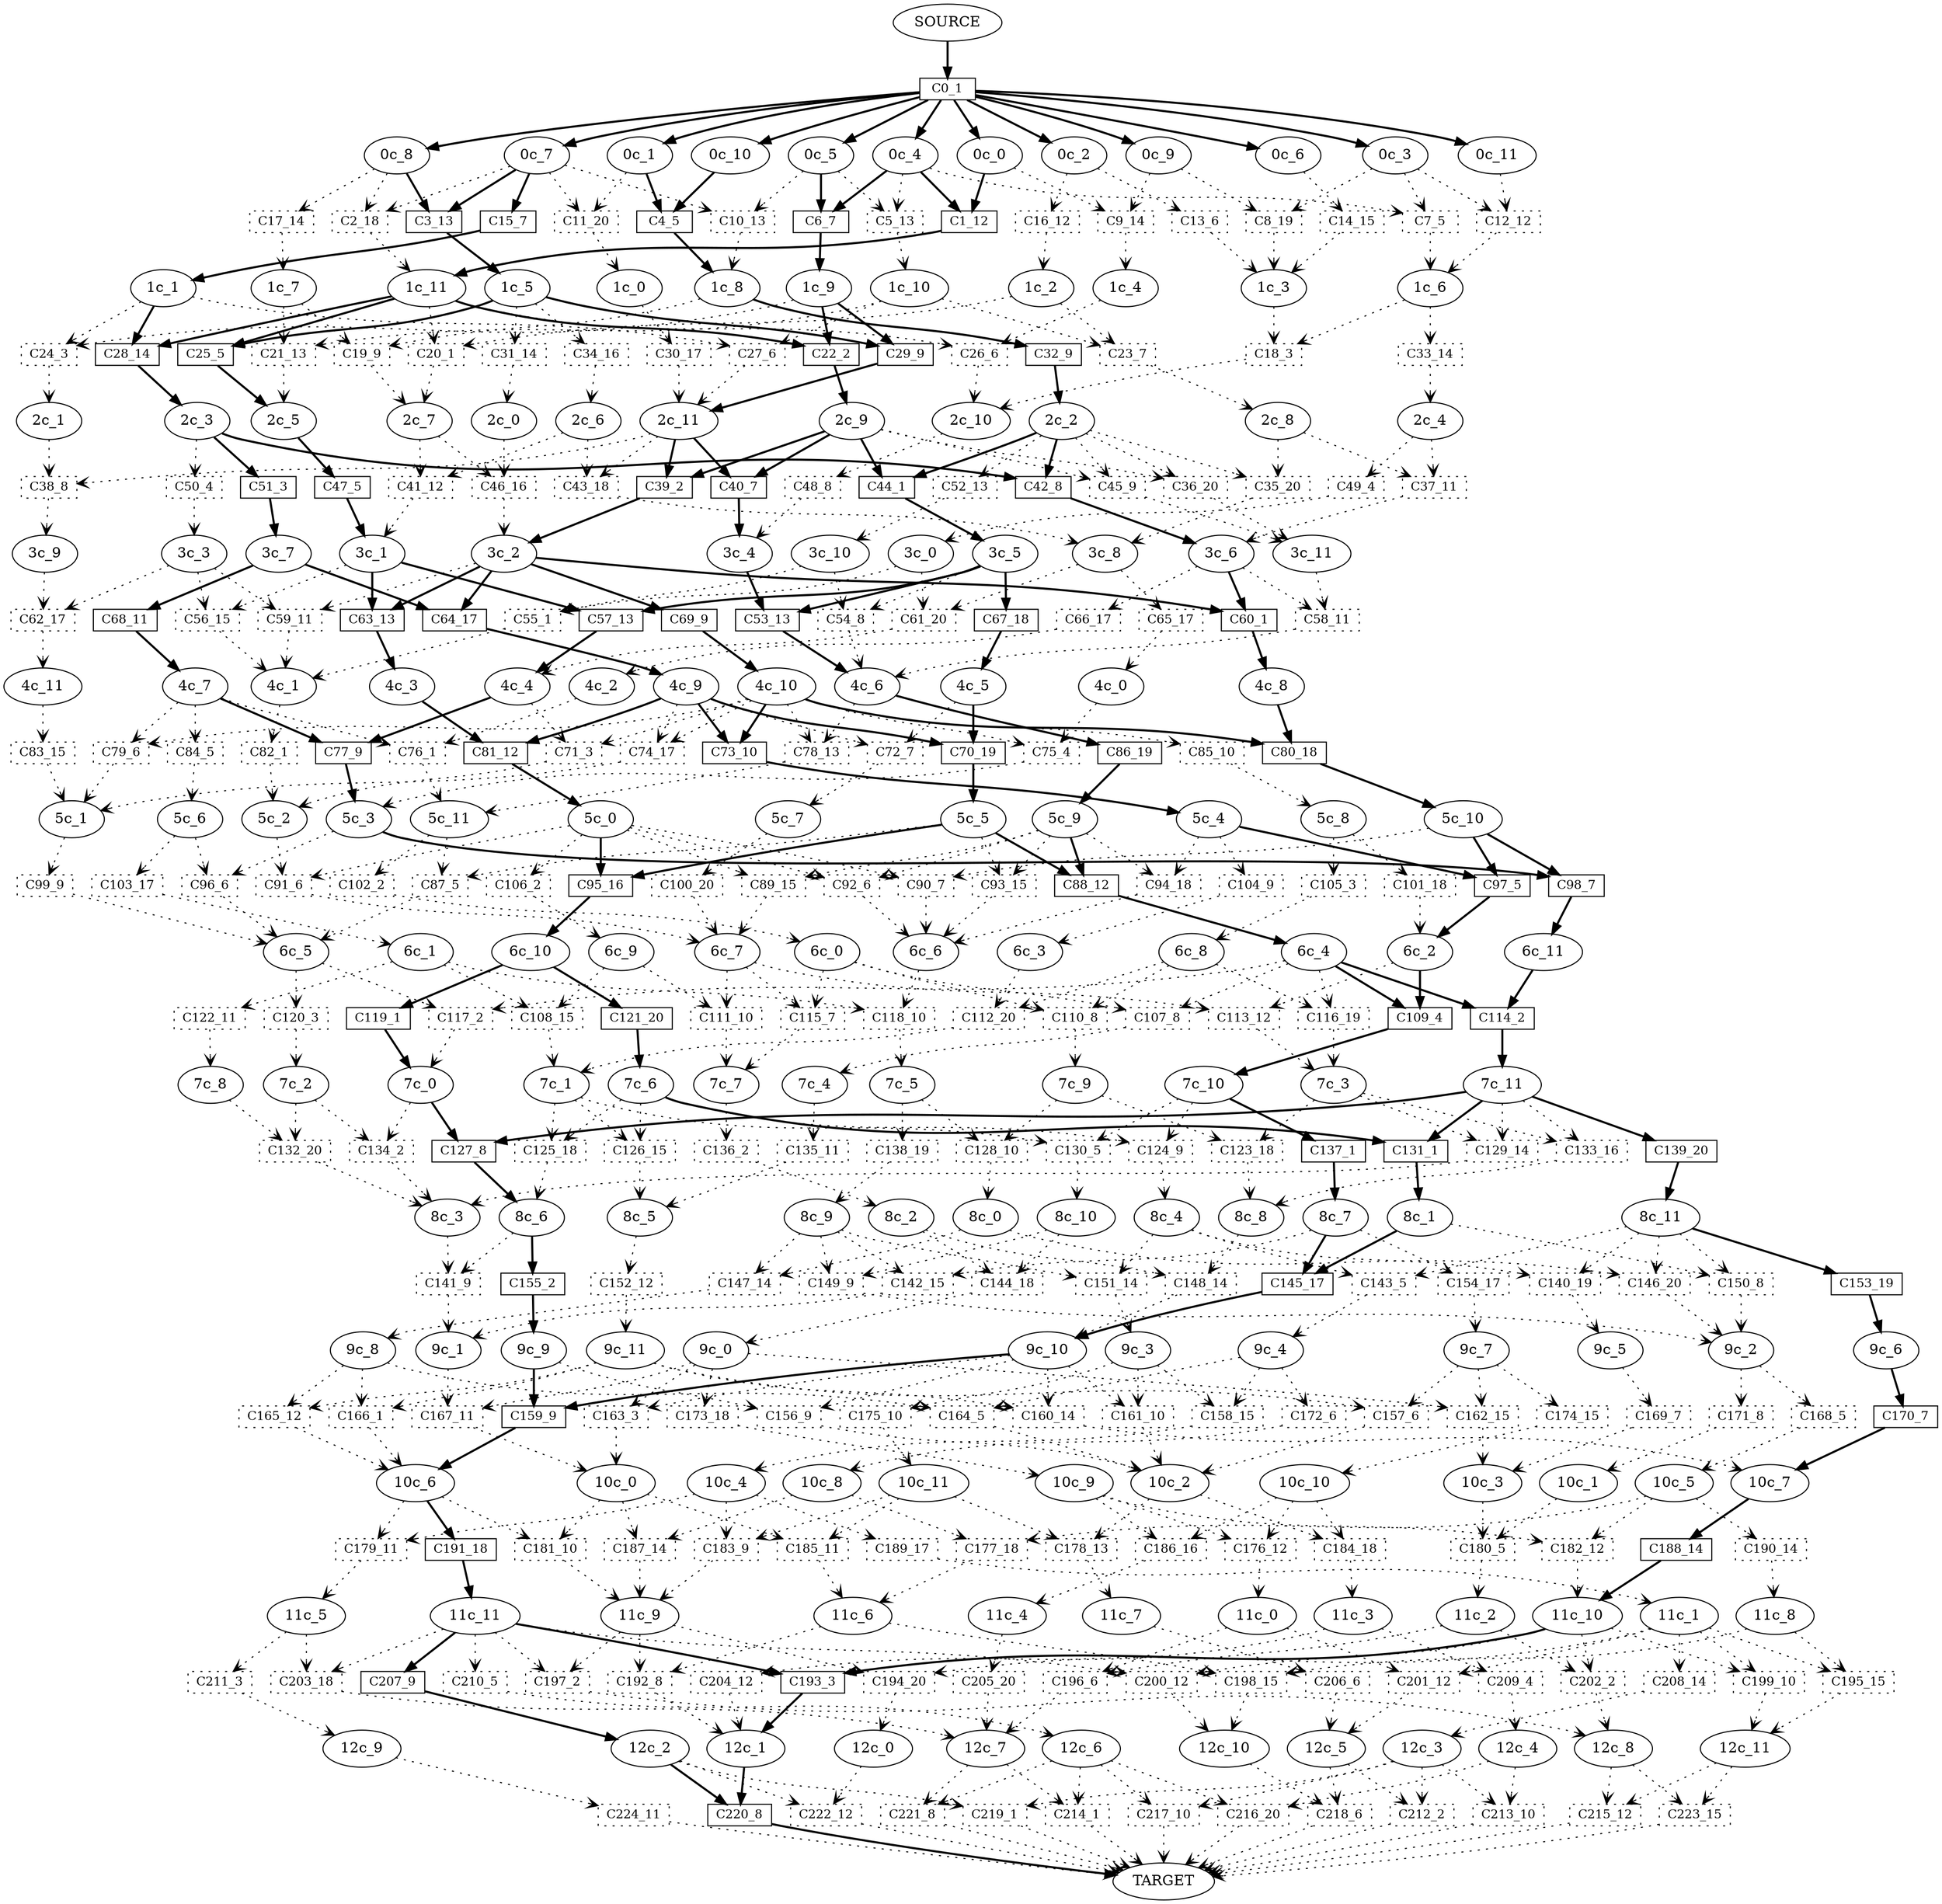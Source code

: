 digraph {
//// ************** HIPERGRAFO ****************
//// Nodos
Node0c_0 [label="0c_0"];
Node0c_1 [label="0c_1"];
Node0c_10 [label="0c_10"];
Node0c_11 [label="0c_11"];
Node0c_2 [label="0c_2"];
Node0c_3 [label="0c_3"];
Node0c_4 [label="0c_4"];
Node0c_5 [label="0c_5"];
Node0c_6 [label="0c_6"];
Node0c_7 [label="0c_7"];
Node0c_8 [label="0c_8"];
Node0c_9 [label="0c_9"];
Node10c_0 [label="10c_0"];
Node10c_1 [label="10c_1"];
Node10c_10 [label="10c_10"];
Node10c_11 [label="10c_11"];
Node10c_2 [label="10c_2"];
Node10c_3 [label="10c_3"];
Node10c_4 [label="10c_4"];
Node10c_5 [label="10c_5"];
Node10c_6 [label="10c_6"];
Node10c_7 [label="10c_7"];
Node10c_8 [label="10c_8"];
Node10c_9 [label="10c_9"];
Node11c_0 [label="11c_0"];
Node11c_1 [label="11c_1"];
Node11c_10 [label="11c_10"];
Node11c_11 [label="11c_11"];
Node11c_2 [label="11c_2"];
Node11c_3 [label="11c_3"];
Node11c_4 [label="11c_4"];
Node11c_5 [label="11c_5"];
Node11c_6 [label="11c_6"];
Node11c_7 [label="11c_7"];
Node11c_8 [label="11c_8"];
Node11c_9 [label="11c_9"];
Node12c_0 [label="12c_0"];
Node12c_1 [label="12c_1"];
Node12c_10 [label="12c_10"];
Node12c_11 [label="12c_11"];
Node12c_2 [label="12c_2"];
Node12c_3 [label="12c_3"];
Node12c_4 [label="12c_4"];
Node12c_5 [label="12c_5"];
Node12c_6 [label="12c_6"];
Node12c_7 [label="12c_7"];
Node12c_8 [label="12c_8"];
Node12c_9 [label="12c_9"];
Node1c_0 [label="1c_0"];
Node1c_1 [label="1c_1"];
Node1c_10 [label="1c_10"];
Node1c_11 [label="1c_11"];
Node1c_2 [label="1c_2"];
Node1c_3 [label="1c_3"];
Node1c_4 [label="1c_4"];
Node1c_5 [label="1c_5"];
Node1c_6 [label="1c_6"];
Node1c_7 [label="1c_7"];
Node1c_8 [label="1c_8"];
Node1c_9 [label="1c_9"];
Node2c_0 [label="2c_0"];
Node2c_1 [label="2c_1"];
Node2c_10 [label="2c_10"];
Node2c_11 [label="2c_11"];
Node2c_2 [label="2c_2"];
Node2c_3 [label="2c_3"];
Node2c_4 [label="2c_4"];
Node2c_5 [label="2c_5"];
Node2c_6 [label="2c_6"];
Node2c_7 [label="2c_7"];
Node2c_8 [label="2c_8"];
Node2c_9 [label="2c_9"];
Node3c_0 [label="3c_0"];
Node3c_1 [label="3c_1"];
Node3c_10 [label="3c_10"];
Node3c_11 [label="3c_11"];
Node3c_2 [label="3c_2"];
Node3c_3 [label="3c_3"];
Node3c_4 [label="3c_4"];
Node3c_5 [label="3c_5"];
Node3c_6 [label="3c_6"];
Node3c_7 [label="3c_7"];
Node3c_8 [label="3c_8"];
Node3c_9 [label="3c_9"];
Node4c_0 [label="4c_0"];
Node4c_1 [label="4c_1"];
Node4c_10 [label="4c_10"];
Node4c_11 [label="4c_11"];
Node4c_2 [label="4c_2"];
Node4c_3 [label="4c_3"];
Node4c_4 [label="4c_4"];
Node4c_5 [label="4c_5"];
Node4c_6 [label="4c_6"];
Node4c_7 [label="4c_7"];
Node4c_8 [label="4c_8"];
Node4c_9 [label="4c_9"];
Node5c_0 [label="5c_0"];
Node5c_1 [label="5c_1"];
Node5c_10 [label="5c_10"];
Node5c_11 [label="5c_11"];
Node5c_2 [label="5c_2"];
Node5c_3 [label="5c_3"];
Node5c_4 [label="5c_4"];
Node5c_5 [label="5c_5"];
Node5c_6 [label="5c_6"];
Node5c_7 [label="5c_7"];
Node5c_8 [label="5c_8"];
Node5c_9 [label="5c_9"];
Node6c_0 [label="6c_0"];
Node6c_1 [label="6c_1"];
Node6c_10 [label="6c_10"];
Node6c_11 [label="6c_11"];
Node6c_2 [label="6c_2"];
Node6c_3 [label="6c_3"];
Node6c_4 [label="6c_4"];
Node6c_5 [label="6c_5"];
Node6c_6 [label="6c_6"];
Node6c_7 [label="6c_7"];
Node6c_8 [label="6c_8"];
Node6c_9 [label="6c_9"];
Node7c_0 [label="7c_0"];
Node7c_1 [label="7c_1"];
Node7c_10 [label="7c_10"];
Node7c_11 [label="7c_11"];
Node7c_2 [label="7c_2"];
Node7c_3 [label="7c_3"];
Node7c_4 [label="7c_4"];
Node7c_5 [label="7c_5"];
Node7c_6 [label="7c_6"];
Node7c_7 [label="7c_7"];
Node7c_8 [label="7c_8"];
Node7c_9 [label="7c_9"];
Node8c_0 [label="8c_0"];
Node8c_1 [label="8c_1"];
Node8c_10 [label="8c_10"];
Node8c_11 [label="8c_11"];
Node8c_2 [label="8c_2"];
Node8c_3 [label="8c_3"];
Node8c_4 [label="8c_4"];
Node8c_5 [label="8c_5"];
Node8c_6 [label="8c_6"];
Node8c_7 [label="8c_7"];
Node8c_8 [label="8c_8"];
Node8c_9 [label="8c_9"];
Node9c_0 [label="9c_0"];
Node9c_1 [label="9c_1"];
Node9c_10 [label="9c_10"];
Node9c_11 [label="9c_11"];
Node9c_2 [label="9c_2"];
Node9c_3 [label="9c_3"];
Node9c_4 [label="9c_4"];
Node9c_5 [label="9c_5"];
Node9c_6 [label="9c_6"];
Node9c_7 [label="9c_7"];
Node9c_8 [label="9c_8"];
Node9c_9 [label="9c_9"];
NodeSOURCE [label="SOURCE"];
NodeTARGET [label="TARGET"];
//// Ejes
C0 [shape=box, height=0.18, fontsize=12, label="C0_1"];
C1 [shape=box, height=0.18, fontsize=12, label="C1_12"];
C2 [shape=box, height=0.18, fontsize=12, label="C2_18", style=dotted];
C3 [shape=box, height=0.18, fontsize=12, label="C3_13"];
C4 [shape=box, height=0.18, fontsize=12, label="C4_5"];
C5 [shape=box, height=0.18, fontsize=12, label="C5_13", style=dotted];
C6 [shape=box, height=0.18, fontsize=12, label="C6_7"];
C7 [shape=box, height=0.18, fontsize=12, label="C7_5", style=dotted];
C8 [shape=box, height=0.18, fontsize=12, label="C8_19", style=dotted];
C9 [shape=box, height=0.18, fontsize=12, label="C9_14", style=dotted];
C10 [shape=box, height=0.18, fontsize=12, label="C10_13", style=dotted];
C11 [shape=box, height=0.18, fontsize=12, label="C11_20", style=dotted];
C12 [shape=box, height=0.18, fontsize=12, label="C12_12", style=dotted];
C13 [shape=box, height=0.18, fontsize=12, label="C13_6", style=dotted];
C14 [shape=box, height=0.18, fontsize=12, label="C14_15", style=dotted];
C15 [shape=box, height=0.18, fontsize=12, label="C15_7"];
C16 [shape=box, height=0.18, fontsize=12, label="C16_12", style=dotted];
C17 [shape=box, height=0.18, fontsize=12, label="C17_14", style=dotted];
C18 [shape=box, height=0.18, fontsize=12, label="C18_3", style=dotted];
C19 [shape=box, height=0.18, fontsize=12, label="C19_9", style=dotted];
C20 [shape=box, height=0.18, fontsize=12, label="C20_1", style=dotted];
C21 [shape=box, height=0.18, fontsize=12, label="C21_13", style=dotted];
C22 [shape=box, height=0.18, fontsize=12, label="C22_2"];
C23 [shape=box, height=0.18, fontsize=12, label="C23_7", style=dotted];
C24 [shape=box, height=0.18, fontsize=12, label="C24_3", style=dotted];
C25 [shape=box, height=0.18, fontsize=12, label="C25_5"];
C26 [shape=box, height=0.18, fontsize=12, label="C26_6", style=dotted];
C27 [shape=box, height=0.18, fontsize=12, label="C27_6", style=dotted];
C28 [shape=box, height=0.18, fontsize=12, label="C28_14"];
C29 [shape=box, height=0.18, fontsize=12, label="C29_9"];
C30 [shape=box, height=0.18, fontsize=12, label="C30_17", style=dotted];
C31 [shape=box, height=0.18, fontsize=12, label="C31_14", style=dotted];
C32 [shape=box, height=0.18, fontsize=12, label="C32_9"];
C33 [shape=box, height=0.18, fontsize=12, label="C33_14", style=dotted];
C34 [shape=box, height=0.18, fontsize=12, label="C34_16", style=dotted];
C35 [shape=box, height=0.18, fontsize=12, label="C35_20", style=dotted];
C36 [shape=box, height=0.18, fontsize=12, label="C36_20", style=dotted];
C37 [shape=box, height=0.18, fontsize=12, label="C37_11", style=dotted];
C38 [shape=box, height=0.18, fontsize=12, label="C38_8", style=dotted];
C39 [shape=box, height=0.18, fontsize=12, label="C39_2"];
C40 [shape=box, height=0.18, fontsize=12, label="C40_7"];
C41 [shape=box, height=0.18, fontsize=12, label="C41_12", style=dotted];
C42 [shape=box, height=0.18, fontsize=12, label="C42_8"];
C43 [shape=box, height=0.18, fontsize=12, label="C43_18", style=dotted];
C44 [shape=box, height=0.18, fontsize=12, label="C44_1"];
C45 [shape=box, height=0.18, fontsize=12, label="C45_9", style=dotted];
C46 [shape=box, height=0.18, fontsize=12, label="C46_16", style=dotted];
C47 [shape=box, height=0.18, fontsize=12, label="C47_5"];
C48 [shape=box, height=0.18, fontsize=12, label="C48_8", style=dotted];
C49 [shape=box, height=0.18, fontsize=12, label="C49_4", style=dotted];
C50 [shape=box, height=0.18, fontsize=12, label="C50_4", style=dotted];
C51 [shape=box, height=0.18, fontsize=12, label="C51_3"];
C52 [shape=box, height=0.18, fontsize=12, label="C52_13", style=dotted];
C53 [shape=box, height=0.18, fontsize=12, label="C53_13"];
C54 [shape=box, height=0.18, fontsize=12, label="C54_8", style=dotted];
C55 [shape=box, height=0.18, fontsize=12, label="C55_1", style=dotted];
C56 [shape=box, height=0.18, fontsize=12, label="C56_15", style=dotted];
C57 [shape=box, height=0.18, fontsize=12, label="C57_13"];
C58 [shape=box, height=0.18, fontsize=12, label="C58_11", style=dotted];
C59 [shape=box, height=0.18, fontsize=12, label="C59_11", style=dotted];
C60 [shape=box, height=0.18, fontsize=12, label="C60_1"];
C61 [shape=box, height=0.18, fontsize=12, label="C61_20", style=dotted];
C62 [shape=box, height=0.18, fontsize=12, label="C62_17", style=dotted];
C63 [shape=box, height=0.18, fontsize=12, label="C63_13"];
C64 [shape=box, height=0.18, fontsize=12, label="C64_17"];
C65 [shape=box, height=0.18, fontsize=12, label="C65_17", style=dotted];
C66 [shape=box, height=0.18, fontsize=12, label="C66_17", style=dotted];
C67 [shape=box, height=0.18, fontsize=12, label="C67_18"];
C68 [shape=box, height=0.18, fontsize=12, label="C68_11"];
C69 [shape=box, height=0.18, fontsize=12, label="C69_9"];
C70 [shape=box, height=0.18, fontsize=12, label="C70_19"];
C71 [shape=box, height=0.18, fontsize=12, label="C71_3", style=dotted];
C72 [shape=box, height=0.18, fontsize=12, label="C72_7", style=dotted];
C73 [shape=box, height=0.18, fontsize=12, label="C73_10"];
C74 [shape=box, height=0.18, fontsize=12, label="C74_17", style=dotted];
C75 [shape=box, height=0.18, fontsize=12, label="C75_4", style=dotted];
C76 [shape=box, height=0.18, fontsize=12, label="C76_1", style=dotted];
C77 [shape=box, height=0.18, fontsize=12, label="C77_9"];
C78 [shape=box, height=0.18, fontsize=12, label="C78_13", style=dotted];
C79 [shape=box, height=0.18, fontsize=12, label="C79_6", style=dotted];
C80 [shape=box, height=0.18, fontsize=12, label="C80_18"];
C81 [shape=box, height=0.18, fontsize=12, label="C81_12"];
C82 [shape=box, height=0.18, fontsize=12, label="C82_1", style=dotted];
C83 [shape=box, height=0.18, fontsize=12, label="C83_15", style=dotted];
C84 [shape=box, height=0.18, fontsize=12, label="C84_5", style=dotted];
C85 [shape=box, height=0.18, fontsize=12, label="C85_10", style=dotted];
C86 [shape=box, height=0.18, fontsize=12, label="C86_19"];
C87 [shape=box, height=0.18, fontsize=12, label="C87_5", style=dotted];
C88 [shape=box, height=0.18, fontsize=12, label="C88_12"];
C89 [shape=box, height=0.18, fontsize=12, label="C89_15", style=dotted];
C90 [shape=box, height=0.18, fontsize=12, label="C90_7", style=dotted];
C91 [shape=box, height=0.18, fontsize=12, label="C91_6", style=dotted];
C92 [shape=box, height=0.18, fontsize=12, label="C92_6", style=dotted];
C93 [shape=box, height=0.18, fontsize=12, label="C93_15", style=dotted];
C94 [shape=box, height=0.18, fontsize=12, label="C94_18", style=dotted];
C95 [shape=box, height=0.18, fontsize=12, label="C95_16"];
C96 [shape=box, height=0.18, fontsize=12, label="C96_6", style=dotted];
C97 [shape=box, height=0.18, fontsize=12, label="C97_5"];
C98 [shape=box, height=0.18, fontsize=12, label="C98_7"];
C99 [shape=box, height=0.18, fontsize=12, label="C99_9", style=dotted];
C100 [shape=box, height=0.18, fontsize=12, label="C100_20", style=dotted];
C101 [shape=box, height=0.18, fontsize=12, label="C101_18", style=dotted];
C102 [shape=box, height=0.18, fontsize=12, label="C102_2", style=dotted];
C103 [shape=box, height=0.18, fontsize=12, label="C103_17", style=dotted];
C104 [shape=box, height=0.18, fontsize=12, label="C104_9", style=dotted];
C105 [shape=box, height=0.18, fontsize=12, label="C105_3", style=dotted];
C106 [shape=box, height=0.18, fontsize=12, label="C106_2", style=dotted];
C107 [shape=box, height=0.18, fontsize=12, label="C107_8", style=dotted];
C108 [shape=box, height=0.18, fontsize=12, label="C108_15", style=dotted];
C109 [shape=box, height=0.18, fontsize=12, label="C109_4"];
C110 [shape=box, height=0.18, fontsize=12, label="C110_8", style=dotted];
C111 [shape=box, height=0.18, fontsize=12, label="C111_10", style=dotted];
C112 [shape=box, height=0.18, fontsize=12, label="C112_20", style=dotted];
C113 [shape=box, height=0.18, fontsize=12, label="C113_12", style=dotted];
C114 [shape=box, height=0.18, fontsize=12, label="C114_2"];
C115 [shape=box, height=0.18, fontsize=12, label="C115_7", style=dotted];
C116 [shape=box, height=0.18, fontsize=12, label="C116_19", style=dotted];
C117 [shape=box, height=0.18, fontsize=12, label="C117_2", style=dotted];
C118 [shape=box, height=0.18, fontsize=12, label="C118_10", style=dotted];
C119 [shape=box, height=0.18, fontsize=12, label="C119_1"];
C120 [shape=box, height=0.18, fontsize=12, label="C120_3", style=dotted];
C121 [shape=box, height=0.18, fontsize=12, label="C121_20"];
C122 [shape=box, height=0.18, fontsize=12, label="C122_11", style=dotted];
C123 [shape=box, height=0.18, fontsize=12, label="C123_18", style=dotted];
C124 [shape=box, height=0.18, fontsize=12, label="C124_9", style=dotted];
C125 [shape=box, height=0.18, fontsize=12, label="C125_18", style=dotted];
C126 [shape=box, height=0.18, fontsize=12, label="C126_15", style=dotted];
C127 [shape=box, height=0.18, fontsize=12, label="C127_8"];
C128 [shape=box, height=0.18, fontsize=12, label="C128_10", style=dotted];
C129 [shape=box, height=0.18, fontsize=12, label="C129_14", style=dotted];
C130 [shape=box, height=0.18, fontsize=12, label="C130_5", style=dotted];
C131 [shape=box, height=0.18, fontsize=12, label="C131_1"];
C132 [shape=box, height=0.18, fontsize=12, label="C132_20", style=dotted];
C133 [shape=box, height=0.18, fontsize=12, label="C133_16", style=dotted];
C134 [shape=box, height=0.18, fontsize=12, label="C134_2", style=dotted];
C135 [shape=box, height=0.18, fontsize=12, label="C135_11", style=dotted];
C136 [shape=box, height=0.18, fontsize=12, label="C136_2", style=dotted];
C137 [shape=box, height=0.18, fontsize=12, label="C137_1"];
C138 [shape=box, height=0.18, fontsize=12, label="C138_19", style=dotted];
C139 [shape=box, height=0.18, fontsize=12, label="C139_20"];
C140 [shape=box, height=0.18, fontsize=12, label="C140_19", style=dotted];
C141 [shape=box, height=0.18, fontsize=12, label="C141_9", style=dotted];
C142 [shape=box, height=0.18, fontsize=12, label="C142_15", style=dotted];
C143 [shape=box, height=0.18, fontsize=12, label="C143_5", style=dotted];
C144 [shape=box, height=0.18, fontsize=12, label="C144_18", style=dotted];
C145 [shape=box, height=0.18, fontsize=12, label="C145_17"];
C146 [shape=box, height=0.18, fontsize=12, label="C146_20", style=dotted];
C147 [shape=box, height=0.18, fontsize=12, label="C147_14", style=dotted];
C148 [shape=box, height=0.18, fontsize=12, label="C148_14", style=dotted];
C149 [shape=box, height=0.18, fontsize=12, label="C149_9", style=dotted];
C150 [shape=box, height=0.18, fontsize=12, label="C150_8", style=dotted];
C151 [shape=box, height=0.18, fontsize=12, label="C151_14", style=dotted];
C152 [shape=box, height=0.18, fontsize=12, label="C152_12", style=dotted];
C153 [shape=box, height=0.18, fontsize=12, label="C153_19"];
C154 [shape=box, height=0.18, fontsize=12, label="C154_17", style=dotted];
C155 [shape=box, height=0.18, fontsize=12, label="C155_2"];
C156 [shape=box, height=0.18, fontsize=12, label="C156_9", style=dotted];
C157 [shape=box, height=0.18, fontsize=12, label="C157_6", style=dotted];
C158 [shape=box, height=0.18, fontsize=12, label="C158_15", style=dotted];
C159 [shape=box, height=0.18, fontsize=12, label="C159_9"];
C160 [shape=box, height=0.18, fontsize=12, label="C160_14", style=dotted];
C161 [shape=box, height=0.18, fontsize=12, label="C161_10", style=dotted];
C162 [shape=box, height=0.18, fontsize=12, label="C162_15", style=dotted];
C163 [shape=box, height=0.18, fontsize=12, label="C163_3", style=dotted];
C164 [shape=box, height=0.18, fontsize=12, label="C164_5", style=dotted];
C165 [shape=box, height=0.18, fontsize=12, label="C165_12", style=dotted];
C166 [shape=box, height=0.18, fontsize=12, label="C166_1", style=dotted];
C167 [shape=box, height=0.18, fontsize=12, label="C167_11", style=dotted];
C168 [shape=box, height=0.18, fontsize=12, label="C168_5", style=dotted];
C169 [shape=box, height=0.18, fontsize=12, label="C169_7", style=dotted];
C170 [shape=box, height=0.18, fontsize=12, label="C170_7"];
C171 [shape=box, height=0.18, fontsize=12, label="C171_8", style=dotted];
C172 [shape=box, height=0.18, fontsize=12, label="C172_6", style=dotted];
C173 [shape=box, height=0.18, fontsize=12, label="C173_18", style=dotted];
C174 [shape=box, height=0.18, fontsize=12, label="C174_15", style=dotted];
C175 [shape=box, height=0.18, fontsize=12, label="C175_10", style=dotted];
C176 [shape=box, height=0.18, fontsize=12, label="C176_12", style=dotted];
C177 [shape=box, height=0.18, fontsize=12, label="C177_18", style=dotted];
C178 [shape=box, height=0.18, fontsize=12, label="C178_13", style=dotted];
C179 [shape=box, height=0.18, fontsize=12, label="C179_11", style=dotted];
C180 [shape=box, height=0.18, fontsize=12, label="C180_5", style=dotted];
C181 [shape=box, height=0.18, fontsize=12, label="C181_10", style=dotted];
C182 [shape=box, height=0.18, fontsize=12, label="C182_12", style=dotted];
C183 [shape=box, height=0.18, fontsize=12, label="C183_9", style=dotted];
C184 [shape=box, height=0.18, fontsize=12, label="C184_18", style=dotted];
C185 [shape=box, height=0.18, fontsize=12, label="C185_11", style=dotted];
C186 [shape=box, height=0.18, fontsize=12, label="C186_16", style=dotted];
C187 [shape=box, height=0.18, fontsize=12, label="C187_14", style=dotted];
C188 [shape=box, height=0.18, fontsize=12, label="C188_14"];
C189 [shape=box, height=0.18, fontsize=12, label="C189_17", style=dotted];
C190 [shape=box, height=0.18, fontsize=12, label="C190_14", style=dotted];
C191 [shape=box, height=0.18, fontsize=12, label="C191_18"];
C192 [shape=box, height=0.18, fontsize=12, label="C192_8", style=dotted];
C193 [shape=box, height=0.18, fontsize=12, label="C193_3"];
C194 [shape=box, height=0.18, fontsize=12, label="C194_20", style=dotted];
C195 [shape=box, height=0.18, fontsize=12, label="C195_15", style=dotted];
C196 [shape=box, height=0.18, fontsize=12, label="C196_6", style=dotted];
C197 [shape=box, height=0.18, fontsize=12, label="C197_2", style=dotted];
C198 [shape=box, height=0.18, fontsize=12, label="C198_15", style=dotted];
C199 [shape=box, height=0.18, fontsize=12, label="C199_10", style=dotted];
C200 [shape=box, height=0.18, fontsize=12, label="C200_12", style=dotted];
C201 [shape=box, height=0.18, fontsize=12, label="C201_12", style=dotted];
C202 [shape=box, height=0.18, fontsize=12, label="C202_2", style=dotted];
C203 [shape=box, height=0.18, fontsize=12, label="C203_18", style=dotted];
C204 [shape=box, height=0.18, fontsize=12, label="C204_12", style=dotted];
C205 [shape=box, height=0.18, fontsize=12, label="C205_20", style=dotted];
C206 [shape=box, height=0.18, fontsize=12, label="C206_6", style=dotted];
C207 [shape=box, height=0.18, fontsize=12, label="C207_9"];
C208 [shape=box, height=0.18, fontsize=12, label="C208_14", style=dotted];
C209 [shape=box, height=0.18, fontsize=12, label="C209_4", style=dotted];
C210 [shape=box, height=0.18, fontsize=12, label="C210_5", style=dotted];
C211 [shape=box, height=0.18, fontsize=12, label="C211_3", style=dotted];
C212 [shape=box, height=0.18, fontsize=12, label="C212_2", style=dotted];
C213 [shape=box, height=0.18, fontsize=12, label="C213_10", style=dotted];
C214 [shape=box, height=0.18, fontsize=12, label="C214_1", style=dotted];
C215 [shape=box, height=0.18, fontsize=12, label="C215_12", style=dotted];
C216 [shape=box, height=0.18, fontsize=12, label="C216_20", style=dotted];
C217 [shape=box, height=0.18, fontsize=12, label="C217_10", style=dotted];
C218 [shape=box, height=0.18, fontsize=12, label="C218_6", style=dotted];
C219 [shape=box, height=0.18, fontsize=12, label="C219_1", style=dotted];
C220 [shape=box, height=0.18, fontsize=12, label="C220_8"];
C221 [shape=box, height=0.18, fontsize=12, label="C221_8", style=dotted];
C222 [shape=box, height=0.18, fontsize=12, label="C222_12", style=dotted];
C223 [shape=box, height=0.18, fontsize=12, label="C223_15", style=dotted];
C224 [shape=box, height=0.18, fontsize=12, label="C224_11", style=dotted];
NodeSOURCE -> C0 [style=bold, color=black]
C0 -> Node0c_0 [style=bold, color=black]
C0 -> Node0c_1 [style=bold, color=black]
C0 -> Node0c_2 [style=bold, color=black]
C0 -> Node0c_3 [style=bold, color=black]
C0 -> Node0c_4 [style=bold, color=black]
C0 -> Node0c_5 [style=bold, color=black]
C0 -> Node0c_6 [style=bold, color=black]
C0 -> Node0c_7 [style=bold, color=black]
C0 -> Node0c_8 [style=bold, color=black]
C0 -> Node0c_9 [style=bold, color=black]
C0 -> Node0c_10 [style=bold, color=black]
C0 -> Node0c_11 [style=bold, color=black]
Node0c_4 -> C1 [style=bold, color=black]
Node0c_0 -> C1 [style=bold, color=black]
C1 -> Node1c_11 [style=bold, color=black]
Node0c_8 -> C2 [color="#000000", style=dotted, arrowhead=vee]
Node0c_7 -> C2 [color="#000000", style=dotted, arrowhead=vee]
C2 -> Node1c_11 [color="#000000", style=dotted, arrowhead=vee]
Node0c_7 -> C3 [style=bold, color=black]
Node0c_8 -> C3 [style=bold, color=black]
C3 -> Node1c_5 [style=bold, color=black]
Node0c_10 -> C4 [style=bold, color=black]
Node0c_1 -> C4 [style=bold, color=black]
C4 -> Node1c_8 [style=bold, color=black]
Node0c_4 -> C5 [color="#000000", style=dotted, arrowhead=vee]
Node0c_5 -> C5 [color="#000000", style=dotted, arrowhead=vee]
C5 -> Node1c_10 [color="#000000", style=dotted, arrowhead=vee]
Node0c_5 -> C6 [style=bold, color=black]
Node0c_4 -> C6 [style=bold, color=black]
C6 -> Node1c_9 [style=bold, color=black]
Node0c_4 -> C7 [color="#000000", style=dotted, arrowhead=vee]
Node0c_3 -> C7 [color="#000000", style=dotted, arrowhead=vee]
C7 -> Node1c_6 [color="#000000", style=dotted, arrowhead=vee]
Node0c_3 -> C8 [color="#000000", style=dotted, arrowhead=vee]
Node0c_9 -> C8 [color="#000000", style=dotted, arrowhead=vee]
C8 -> Node1c_3 [color="#000000", style=dotted, arrowhead=vee]
Node0c_0 -> C9 [color="#000000", style=dotted, arrowhead=vee]
Node0c_9 -> C9 [color="#000000", style=dotted, arrowhead=vee]
C9 -> Node1c_4 [color="#000000", style=dotted, arrowhead=vee]
Node0c_5 -> C10 [color="#000000", style=dotted, arrowhead=vee]
Node0c_7 -> C10 [color="#000000", style=dotted, arrowhead=vee]
C10 -> Node1c_8 [color="#000000", style=dotted, arrowhead=vee]
Node0c_7 -> C11 [color="#000000", style=dotted, arrowhead=vee]
Node0c_1 -> C11 [color="#000000", style=dotted, arrowhead=vee]
C11 -> Node1c_0 [color="#000000", style=dotted, arrowhead=vee]
Node0c_11 -> C12 [color="#000000", style=dotted, arrowhead=vee]
Node0c_3 -> C12 [color="#000000", style=dotted, arrowhead=vee]
C12 -> Node1c_6 [color="#000000", style=dotted, arrowhead=vee]
Node0c_2 -> C13 [color="#000000", style=dotted, arrowhead=vee]
C13 -> Node1c_3 [color="#000000", style=dotted, arrowhead=vee]
Node0c_6 -> C14 [color="#000000", style=dotted, arrowhead=vee]
C14 -> Node1c_3 [color="#000000", style=dotted, arrowhead=vee]
Node0c_7 -> C15 [style=bold, color=black]
C15 -> Node1c_1 [style=bold, color=black]
Node0c_2 -> C16 [color="#000000", style=dotted, arrowhead=vee]
C16 -> Node1c_2 [color="#000000", style=dotted, arrowhead=vee]
Node0c_8 -> C17 [color="#000000", style=dotted, arrowhead=vee]
C17 -> Node1c_7 [color="#000000", style=dotted, arrowhead=vee]
Node1c_3 -> C18 [color="#000000", style=dotted, arrowhead=vee]
Node1c_6 -> C18 [color="#000000", style=dotted, arrowhead=vee]
C18 -> Node2c_10 [color="#000000", style=dotted, arrowhead=vee]
Node1c_7 -> C19 [color="#000000", style=dotted, arrowhead=vee]
Node1c_8 -> C19 [color="#000000", style=dotted, arrowhead=vee]
C19 -> Node2c_7 [color="#000000", style=dotted, arrowhead=vee]
Node1c_11 -> C20 [color="#000000", style=dotted, arrowhead=vee]
Node1c_2 -> C20 [color="#000000", style=dotted, arrowhead=vee]
C20 -> Node2c_7 [color="#000000", style=dotted, arrowhead=vee]
Node1c_7 -> C21 [color="#000000", style=dotted, arrowhead=vee]
Node1c_10 -> C21 [color="#000000", style=dotted, arrowhead=vee]
C21 -> Node2c_5 [color="#000000", style=dotted, arrowhead=vee]
Node1c_9 -> C22 [style=bold, color=black]
Node1c_11 -> C22 [style=bold, color=black]
C22 -> Node2c_9 [style=bold, color=black]
Node1c_2 -> C23 [color="#000000", style=dotted, arrowhead=vee]
Node1c_10 -> C23 [color="#000000", style=dotted, arrowhead=vee]
C23 -> Node2c_8 [color="#000000", style=dotted, arrowhead=vee]
Node1c_1 -> C24 [color="#000000", style=dotted, arrowhead=vee]
Node1c_9 -> C24 [color="#000000", style=dotted, arrowhead=vee]
C24 -> Node2c_1 [color="#000000", style=dotted, arrowhead=vee]
Node1c_5 -> C25 [style=bold, color=black]
Node1c_11 -> C25 [style=bold, color=black]
C25 -> Node2c_5 [style=bold, color=black]
Node1c_4 -> C26 [color="#000000", style=dotted, arrowhead=vee]
Node1c_11 -> C26 [color="#000000", style=dotted, arrowhead=vee]
C26 -> Node2c_10 [color="#000000", style=dotted, arrowhead=vee]
Node1c_1 -> C27 [color="#000000", style=dotted, arrowhead=vee]
Node1c_10 -> C27 [color="#000000", style=dotted, arrowhead=vee]
C27 -> Node2c_11 [color="#000000", style=dotted, arrowhead=vee]
Node1c_1 -> C28 [style=bold, color=black]
Node1c_11 -> C28 [style=bold, color=black]
C28 -> Node2c_3 [style=bold, color=black]
Node1c_9 -> C29 [style=bold, color=black]
Node1c_5 -> C29 [style=bold, color=black]
C29 -> Node2c_11 [style=bold, color=black]
Node1c_0 -> C30 [color="#000000", style=dotted, arrowhead=vee]
C30 -> Node2c_11 [color="#000000", style=dotted, arrowhead=vee]
Node1c_5 -> C31 [color="#000000", style=dotted, arrowhead=vee]
C31 -> Node2c_0 [color="#000000", style=dotted, arrowhead=vee]
Node1c_8 -> C32 [style=bold, color=black]
C32 -> Node2c_2 [style=bold, color=black]
Node1c_6 -> C33 [color="#000000", style=dotted, arrowhead=vee]
C33 -> Node2c_4 [color="#000000", style=dotted, arrowhead=vee]
Node1c_5 -> C34 [color="#000000", style=dotted, arrowhead=vee]
C34 -> Node2c_6 [color="#000000", style=dotted, arrowhead=vee]
Node2c_2 -> C35 [color="#000000", style=dotted, arrowhead=vee]
Node2c_8 -> C35 [color="#000000", style=dotted, arrowhead=vee]
C35 -> Node3c_8 [color="#000000", style=dotted, arrowhead=vee]
Node2c_2 -> C36 [color="#000000", style=dotted, arrowhead=vee]
Node2c_9 -> C36 [color="#000000", style=dotted, arrowhead=vee]
C36 -> Node3c_11 [color="#000000", style=dotted, arrowhead=vee]
Node2c_8 -> C37 [color="#000000", style=dotted, arrowhead=vee]
Node2c_4 -> C37 [color="#000000", style=dotted, arrowhead=vee]
C37 -> Node3c_6 [color="#000000", style=dotted, arrowhead=vee]
Node2c_11 -> C38 [color="#000000", style=dotted, arrowhead=vee]
Node2c_1 -> C38 [color="#000000", style=dotted, arrowhead=vee]
C38 -> Node3c_9 [color="#000000", style=dotted, arrowhead=vee]
Node2c_9 -> C39 [style=bold, color=black]
Node2c_11 -> C39 [style=bold, color=black]
C39 -> Node3c_2 [style=bold, color=black]
Node2c_11 -> C40 [style=bold, color=black]
Node2c_9 -> C40 [style=bold, color=black]
C40 -> Node3c_4 [style=bold, color=black]
Node2c_6 -> C41 [color="#000000", style=dotted, arrowhead=vee]
Node2c_7 -> C41 [color="#000000", style=dotted, arrowhead=vee]
C41 -> Node3c_1 [color="#000000", style=dotted, arrowhead=vee]
Node2c_2 -> C42 [style=bold, color=black]
Node2c_3 -> C42 [style=bold, color=black]
C42 -> Node3c_6 [style=bold, color=black]
Node2c_11 -> C43 [color="#000000", style=dotted, arrowhead=vee]
Node2c_6 -> C43 [color="#000000", style=dotted, arrowhead=vee]
C43 -> Node3c_8 [color="#000000", style=dotted, arrowhead=vee]
Node2c_2 -> C44 [style=bold, color=black]
Node2c_9 -> C44 [style=bold, color=black]
C44 -> Node3c_5 [style=bold, color=black]
Node2c_9 -> C45 [color="#000000", style=dotted, arrowhead=vee]
Node2c_2 -> C45 [color="#000000", style=dotted, arrowhead=vee]
C45 -> Node3c_11 [color="#000000", style=dotted, arrowhead=vee]
Node2c_0 -> C46 [color="#000000", style=dotted, arrowhead=vee]
Node2c_7 -> C46 [color="#000000", style=dotted, arrowhead=vee]
C46 -> Node3c_2 [color="#000000", style=dotted, arrowhead=vee]
Node2c_5 -> C47 [style=bold, color=black]
C47 -> Node3c_1 [style=bold, color=black]
Node2c_10 -> C48 [color="#000000", style=dotted, arrowhead=vee]
C48 -> Node3c_4 [color="#000000", style=dotted, arrowhead=vee]
Node2c_4 -> C49 [color="#000000", style=dotted, arrowhead=vee]
C49 -> Node3c_0 [color="#000000", style=dotted, arrowhead=vee]
Node2c_3 -> C50 [color="#000000", style=dotted, arrowhead=vee]
C50 -> Node3c_3 [color="#000000", style=dotted, arrowhead=vee]
Node2c_3 -> C51 [style=bold, color=black]
C51 -> Node3c_7 [style=bold, color=black]
Node2c_2 -> C52 [color="#000000", style=dotted, arrowhead=vee]
C52 -> Node3c_10 [color="#000000", style=dotted, arrowhead=vee]
Node3c_4 -> C53 [style=bold, color=black]
Node3c_5 -> C53 [style=bold, color=black]
C53 -> Node4c_6 [style=bold, color=black]
Node3c_5 -> C54 [color="#000000", style=dotted, arrowhead=vee]
Node3c_10 -> C54 [color="#000000", style=dotted, arrowhead=vee]
C54 -> Node4c_6 [color="#000000", style=dotted, arrowhead=vee]
Node3c_0 -> C55 [color="#000000", style=dotted, arrowhead=vee]
Node3c_10 -> C55 [color="#000000", style=dotted, arrowhead=vee]
C55 -> Node4c_1 [color="#000000", style=dotted, arrowhead=vee]
Node3c_3 -> C56 [color="#000000", style=dotted, arrowhead=vee]
Node3c_1 -> C56 [color="#000000", style=dotted, arrowhead=vee]
C56 -> Node4c_1 [color="#000000", style=dotted, arrowhead=vee]
Node3c_1 -> C57 [style=bold, color=black]
Node3c_5 -> C57 [style=bold, color=black]
C57 -> Node4c_4 [style=bold, color=black]
Node3c_6 -> C58 [color="#000000", style=dotted, arrowhead=vee]
Node3c_11 -> C58 [color="#000000", style=dotted, arrowhead=vee]
C58 -> Node4c_6 [color="#000000", style=dotted, arrowhead=vee]
Node3c_3 -> C59 [color="#000000", style=dotted, arrowhead=vee]
Node3c_2 -> C59 [color="#000000", style=dotted, arrowhead=vee]
C59 -> Node4c_1 [color="#000000", style=dotted, arrowhead=vee]
Node3c_2 -> C60 [style=bold, color=black]
Node3c_6 -> C60 [style=bold, color=black]
C60 -> Node4c_8 [style=bold, color=black]
Node3c_8 -> C61 [color="#000000", style=dotted, arrowhead=vee]
Node3c_0 -> C61 [color="#000000", style=dotted, arrowhead=vee]
C61 -> Node4c_4 [color="#000000", style=dotted, arrowhead=vee]
Node3c_3 -> C62 [color="#000000", style=dotted, arrowhead=vee]
Node3c_9 -> C62 [color="#000000", style=dotted, arrowhead=vee]
C62 -> Node4c_11 [color="#000000", style=dotted, arrowhead=vee]
Node3c_1 -> C63 [style=bold, color=black]
Node3c_2 -> C63 [style=bold, color=black]
C63 -> Node4c_3 [style=bold, color=black]
Node3c_2 -> C64 [style=bold, color=black]
Node3c_7 -> C64 [style=bold, color=black]
C64 -> Node4c_9 [style=bold, color=black]
Node3c_8 -> C65 [color="#000000", style=dotted, arrowhead=vee]
C65 -> Node4c_0 [color="#000000", style=dotted, arrowhead=vee]
Node3c_6 -> C66 [color="#000000", style=dotted, arrowhead=vee]
C66 -> Node4c_2 [color="#000000", style=dotted, arrowhead=vee]
Node3c_5 -> C67 [style=bold, color=black]
C67 -> Node4c_5 [style=bold, color=black]
Node3c_7 -> C68 [style=bold, color=black]
C68 -> Node4c_7 [style=bold, color=black]
Node3c_2 -> C69 [style=bold, color=black]
C69 -> Node4c_10 [style=bold, color=black]
Node4c_5 -> C70 [style=bold, color=black]
Node4c_9 -> C70 [style=bold, color=black]
C70 -> Node5c_5 [style=bold, color=black]
Node4c_10 -> C71 [color="#000000", style=dotted, arrowhead=vee]
Node4c_4 -> C71 [color="#000000", style=dotted, arrowhead=vee]
C71 -> Node5c_2 [color="#000000", style=dotted, arrowhead=vee]
Node4c_5 -> C72 [color="#000000", style=dotted, arrowhead=vee]
Node4c_9 -> C72 [color="#000000", style=dotted, arrowhead=vee]
C72 -> Node5c_7 [color="#000000", style=dotted, arrowhead=vee]
Node4c_9 -> C73 [style=bold, color=black]
Node4c_10 -> C73 [style=bold, color=black]
C73 -> Node5c_4 [style=bold, color=black]
Node4c_10 -> C74 [color="#000000", style=dotted, arrowhead=vee]
Node4c_9 -> C74 [color="#000000", style=dotted, arrowhead=vee]
C74 -> Node5c_1 [color="#000000", style=dotted, arrowhead=vee]
Node4c_10 -> C75 [color="#000000", style=dotted, arrowhead=vee]
Node4c_0 -> C75 [color="#000000", style=dotted, arrowhead=vee]
C75 -> Node5c_3 [color="#000000", style=dotted, arrowhead=vee]
Node4c_2 -> C76 [color="#000000", style=dotted, arrowhead=vee]
Node4c_7 -> C76 [color="#000000", style=dotted, arrowhead=vee]
C76 -> Node5c_11 [color="#000000", style=dotted, arrowhead=vee]
Node4c_7 -> C77 [style=bold, color=black]
Node4c_4 -> C77 [style=bold, color=black]
C77 -> Node5c_3 [style=bold, color=black]
Node4c_6 -> C78 [color="#000000", style=dotted, arrowhead=vee]
Node4c_10 -> C78 [color="#000000", style=dotted, arrowhead=vee]
C78 -> Node5c_11 [color="#000000", style=dotted, arrowhead=vee]
Node4c_10 -> C79 [color="#000000", style=dotted, arrowhead=vee]
Node4c_7 -> C79 [color="#000000", style=dotted, arrowhead=vee]
C79 -> Node5c_1 [color="#000000", style=dotted, arrowhead=vee]
Node4c_10 -> C80 [style=bold, color=black]
Node4c_8 -> C80 [style=bold, color=black]
C80 -> Node5c_10 [style=bold, color=black]
Node4c_9 -> C81 [style=bold, color=black]
Node4c_3 -> C81 [style=bold, color=black]
C81 -> Node5c_0 [style=bold, color=black]
Node4c_1 -> C82 [color="#000000", style=dotted, arrowhead=vee]
C82 -> Node5c_2 [color="#000000", style=dotted, arrowhead=vee]
Node4c_11 -> C83 [color="#000000", style=dotted, arrowhead=vee]
C83 -> Node5c_1 [color="#000000", style=dotted, arrowhead=vee]
Node4c_7 -> C84 [color="#000000", style=dotted, arrowhead=vee]
C84 -> Node5c_6 [color="#000000", style=dotted, arrowhead=vee]
Node4c_10 -> C85 [color="#000000", style=dotted, arrowhead=vee]
C85 -> Node5c_8 [color="#000000", style=dotted, arrowhead=vee]
Node4c_6 -> C86 [style=bold, color=black]
C86 -> Node5c_9 [style=bold, color=black]
Node5c_5 -> C87 [color="#000000", style=dotted, arrowhead=vee]
Node5c_11 -> C87 [color="#000000", style=dotted, arrowhead=vee]
C87 -> Node6c_5 [color="#000000", style=dotted, arrowhead=vee]
Node5c_9 -> C88 [style=bold, color=black]
Node5c_5 -> C88 [style=bold, color=black]
C88 -> Node6c_4 [style=bold, color=black]
Node5c_0 -> C89 [color="#000000", style=dotted, arrowhead=vee]
Node5c_9 -> C89 [color="#000000", style=dotted, arrowhead=vee]
C89 -> Node6c_7 [color="#000000", style=dotted, arrowhead=vee]
Node5c_10 -> C90 [color="#000000", style=dotted, arrowhead=vee]
Node5c_0 -> C90 [color="#000000", style=dotted, arrowhead=vee]
C90 -> Node6c_6 [color="#000000", style=dotted, arrowhead=vee]
Node5c_2 -> C91 [color="#000000", style=dotted, arrowhead=vee]
Node5c_0 -> C91 [color="#000000", style=dotted, arrowhead=vee]
C91 -> Node6c_7 [color="#000000", style=dotted, arrowhead=vee]
Node5c_0 -> C92 [color="#000000", style=dotted, arrowhead=vee]
Node5c_9 -> C92 [color="#000000", style=dotted, arrowhead=vee]
C92 -> Node6c_6 [color="#000000", style=dotted, arrowhead=vee]
Node5c_9 -> C93 [color="#000000", style=dotted, arrowhead=vee]
Node5c_5 -> C93 [color="#000000", style=dotted, arrowhead=vee]
C93 -> Node6c_6 [color="#000000", style=dotted, arrowhead=vee]
Node5c_9 -> C94 [color="#000000", style=dotted, arrowhead=vee]
Node5c_4 -> C94 [color="#000000", style=dotted, arrowhead=vee]
C94 -> Node6c_6 [color="#000000", style=dotted, arrowhead=vee]
Node5c_0 -> C95 [style=bold, color=black]
Node5c_5 -> C95 [style=bold, color=black]
C95 -> Node6c_10 [style=bold, color=black]
Node5c_6 -> C96 [color="#000000", style=dotted, arrowhead=vee]
Node5c_3 -> C96 [color="#000000", style=dotted, arrowhead=vee]
C96 -> Node6c_5 [color="#000000", style=dotted, arrowhead=vee]
Node5c_4 -> C97 [style=bold, color=black]
Node5c_10 -> C97 [style=bold, color=black]
C97 -> Node6c_2 [style=bold, color=black]
Node5c_10 -> C98 [style=bold, color=black]
Node5c_3 -> C98 [style=bold, color=black]
C98 -> Node6c_11 [style=bold, color=black]
Node5c_1 -> C99 [color="#000000", style=dotted, arrowhead=vee]
C99 -> Node6c_5 [color="#000000", style=dotted, arrowhead=vee]
Node5c_7 -> C100 [color="#000000", style=dotted, arrowhead=vee]
C100 -> Node6c_7 [color="#000000", style=dotted, arrowhead=vee]
Node5c_8 -> C101 [color="#000000", style=dotted, arrowhead=vee]
C101 -> Node6c_2 [color="#000000", style=dotted, arrowhead=vee]
Node5c_11 -> C102 [color="#000000", style=dotted, arrowhead=vee]
C102 -> Node6c_0 [color="#000000", style=dotted, arrowhead=vee]
Node5c_6 -> C103 [color="#000000", style=dotted, arrowhead=vee]
C103 -> Node6c_1 [color="#000000", style=dotted, arrowhead=vee]
Node5c_4 -> C104 [color="#000000", style=dotted, arrowhead=vee]
C104 -> Node6c_3 [color="#000000", style=dotted, arrowhead=vee]
Node5c_8 -> C105 [color="#000000", style=dotted, arrowhead=vee]
C105 -> Node6c_8 [color="#000000", style=dotted, arrowhead=vee]
Node5c_0 -> C106 [color="#000000", style=dotted, arrowhead=vee]
C106 -> Node6c_9 [color="#000000", style=dotted, arrowhead=vee]
Node6c_4 -> C107 [color="#000000", style=dotted, arrowhead=vee]
Node6c_0 -> C107 [color="#000000", style=dotted, arrowhead=vee]
C107 -> Node7c_4 [color="#000000", style=dotted, arrowhead=vee]
Node6c_1 -> C108 [color="#000000", style=dotted, arrowhead=vee]
Node6c_9 -> C108 [color="#000000", style=dotted, arrowhead=vee]
C108 -> Node7c_1 [color="#000000", style=dotted, arrowhead=vee]
Node6c_2 -> C109 [style=bold, color=black]
Node6c_4 -> C109 [style=bold, color=black]
C109 -> Node7c_10 [style=bold, color=black]
Node6c_0 -> C110 [color="#000000", style=dotted, arrowhead=vee]
Node6c_8 -> C110 [color="#000000", style=dotted, arrowhead=vee]
C110 -> Node7c_9 [color="#000000", style=dotted, arrowhead=vee]
Node6c_9 -> C111 [color="#000000", style=dotted, arrowhead=vee]
Node6c_7 -> C111 [color="#000000", style=dotted, arrowhead=vee]
C111 -> Node7c_7 [color="#000000", style=dotted, arrowhead=vee]
Node6c_3 -> C112 [color="#000000", style=dotted, arrowhead=vee]
Node6c_8 -> C112 [color="#000000", style=dotted, arrowhead=vee]
C112 -> Node7c_1 [color="#000000", style=dotted, arrowhead=vee]
Node6c_2 -> C113 [color="#000000", style=dotted, arrowhead=vee]
Node6c_7 -> C113 [color="#000000", style=dotted, arrowhead=vee]
C113 -> Node7c_3 [color="#000000", style=dotted, arrowhead=vee]
Node6c_4 -> C114 [style=bold, color=black]
Node6c_11 -> C114 [style=bold, color=black]
C114 -> Node7c_11 [style=bold, color=black]
Node6c_7 -> C115 [color="#000000", style=dotted, arrowhead=vee]
Node6c_0 -> C115 [color="#000000", style=dotted, arrowhead=vee]
C115 -> Node7c_7 [color="#000000", style=dotted, arrowhead=vee]
Node6c_4 -> C116 [color="#000000", style=dotted, arrowhead=vee]
Node6c_8 -> C116 [color="#000000", style=dotted, arrowhead=vee]
C116 -> Node7c_3 [color="#000000", style=dotted, arrowhead=vee]
Node6c_4 -> C117 [color="#000000", style=dotted, arrowhead=vee]
Node6c_5 -> C117 [color="#000000", style=dotted, arrowhead=vee]
C117 -> Node7c_0 [color="#000000", style=dotted, arrowhead=vee]
Node6c_1 -> C118 [color="#000000", style=dotted, arrowhead=vee]
Node6c_6 -> C118 [color="#000000", style=dotted, arrowhead=vee]
C118 -> Node7c_5 [color="#000000", style=dotted, arrowhead=vee]
Node6c_10 -> C119 [style=bold, color=black]
C119 -> Node7c_0 [style=bold, color=black]
Node6c_5 -> C120 [color="#000000", style=dotted, arrowhead=vee]
C120 -> Node7c_2 [color="#000000", style=dotted, arrowhead=vee]
Node6c_10 -> C121 [style=bold, color=black]
C121 -> Node7c_6 [style=bold, color=black]
Node6c_1 -> C122 [color="#000000", style=dotted, arrowhead=vee]
C122 -> Node7c_8 [color="#000000", style=dotted, arrowhead=vee]
Node7c_3 -> C123 [color="#000000", style=dotted, arrowhead=vee]
Node7c_9 -> C123 [color="#000000", style=dotted, arrowhead=vee]
C123 -> Node8c_8 [color="#000000", style=dotted, arrowhead=vee]
Node7c_6 -> C124 [color="#000000", style=dotted, arrowhead=vee]
Node7c_10 -> C124 [color="#000000", style=dotted, arrowhead=vee]
C124 -> Node8c_4 [color="#000000", style=dotted, arrowhead=vee]
Node7c_6 -> C125 [color="#000000", style=dotted, arrowhead=vee]
Node7c_1 -> C125 [color="#000000", style=dotted, arrowhead=vee]
C125 -> Node8c_6 [color="#000000", style=dotted, arrowhead=vee]
Node7c_1 -> C126 [color="#000000", style=dotted, arrowhead=vee]
Node7c_6 -> C126 [color="#000000", style=dotted, arrowhead=vee]
C126 -> Node8c_5 [color="#000000", style=dotted, arrowhead=vee]
Node7c_11 -> C127 [style=bold, color=black]
Node7c_0 -> C127 [style=bold, color=black]
C127 -> Node8c_6 [style=bold, color=black]
Node7c_9 -> C128 [color="#000000", style=dotted, arrowhead=vee]
Node7c_5 -> C128 [color="#000000", style=dotted, arrowhead=vee]
C128 -> Node8c_0 [color="#000000", style=dotted, arrowhead=vee]
Node7c_11 -> C129 [color="#000000", style=dotted, arrowhead=vee]
Node7c_3 -> C129 [color="#000000", style=dotted, arrowhead=vee]
C129 -> Node8c_3 [color="#000000", style=dotted, arrowhead=vee]
Node7c_10 -> C130 [color="#000000", style=dotted, arrowhead=vee]
Node7c_1 -> C130 [color="#000000", style=dotted, arrowhead=vee]
C130 -> Node8c_10 [color="#000000", style=dotted, arrowhead=vee]
Node7c_11 -> C131 [style=bold, color=black]
Node7c_6 -> C131 [style=bold, color=black]
C131 -> Node8c_1 [style=bold, color=black]
Node7c_8 -> C132 [color="#000000", style=dotted, arrowhead=vee]
Node7c_2 -> C132 [color="#000000", style=dotted, arrowhead=vee]
C132 -> Node8c_3 [color="#000000", style=dotted, arrowhead=vee]
Node7c_3 -> C133 [color="#000000", style=dotted, arrowhead=vee]
Node7c_11 -> C133 [color="#000000", style=dotted, arrowhead=vee]
C133 -> Node8c_8 [color="#000000", style=dotted, arrowhead=vee]
Node7c_0 -> C134 [color="#000000", style=dotted, arrowhead=vee]
Node7c_2 -> C134 [color="#000000", style=dotted, arrowhead=vee]
C134 -> Node8c_3 [color="#000000", style=dotted, arrowhead=vee]
Node7c_4 -> C135 [color="#000000", style=dotted, arrowhead=vee]
C135 -> Node8c_5 [color="#000000", style=dotted, arrowhead=vee]
Node7c_7 -> C136 [color="#000000", style=dotted, arrowhead=vee]
C136 -> Node8c_2 [color="#000000", style=dotted, arrowhead=vee]
Node7c_10 -> C137 [style=bold, color=black]
C137 -> Node8c_7 [style=bold, color=black]
Node7c_5 -> C138 [color="#000000", style=dotted, arrowhead=vee]
C138 -> Node8c_9 [color="#000000", style=dotted, arrowhead=vee]
Node7c_11 -> C139 [style=bold, color=black]
C139 -> Node8c_11 [style=bold, color=black]
Node8c_4 -> C140 [color="#000000", style=dotted, arrowhead=vee]
Node8c_11 -> C140 [color="#000000", style=dotted, arrowhead=vee]
C140 -> Node9c_5 [color="#000000", style=dotted, arrowhead=vee]
Node8c_3 -> C141 [color="#000000", style=dotted, arrowhead=vee]
Node8c_6 -> C141 [color="#000000", style=dotted, arrowhead=vee]
C141 -> Node9c_1 [color="#000000", style=dotted, arrowhead=vee]
Node8c_9 -> C142 [color="#000000", style=dotted, arrowhead=vee]
Node8c_7 -> C142 [color="#000000", style=dotted, arrowhead=vee]
C142 -> Node9c_1 [color="#000000", style=dotted, arrowhead=vee]
Node8c_4 -> C143 [color="#000000", style=dotted, arrowhead=vee]
Node8c_11 -> C143 [color="#000000", style=dotted, arrowhead=vee]
C143 -> Node9c_4 [color="#000000", style=dotted, arrowhead=vee]
Node8c_2 -> C144 [color="#000000", style=dotted, arrowhead=vee]
Node8c_10 -> C144 [color="#000000", style=dotted, arrowhead=vee]
C144 -> Node9c_0 [color="#000000", style=dotted, arrowhead=vee]
Node8c_1 -> C145 [style=bold, color=black]
Node8c_7 -> C145 [style=bold, color=black]
C145 -> Node9c_10 [style=bold, color=black]
Node8c_11 -> C146 [color="#000000", style=dotted, arrowhead=vee]
Node8c_0 -> C146 [color="#000000", style=dotted, arrowhead=vee]
C146 -> Node9c_2 [color="#000000", style=dotted, arrowhead=vee]
Node8c_9 -> C147 [color="#000000", style=dotted, arrowhead=vee]
Node8c_0 -> C147 [color="#000000", style=dotted, arrowhead=vee]
C147 -> Node9c_8 [color="#000000", style=dotted, arrowhead=vee]
Node8c_8 -> C148 [color="#000000", style=dotted, arrowhead=vee]
Node8c_2 -> C148 [color="#000000", style=dotted, arrowhead=vee]
C148 -> Node9c_10 [color="#000000", style=dotted, arrowhead=vee]
Node8c_9 -> C149 [color="#000000", style=dotted, arrowhead=vee]
Node8c_10 -> C149 [color="#000000", style=dotted, arrowhead=vee]
C149 -> Node9c_2 [color="#000000", style=dotted, arrowhead=vee]
Node8c_1 -> C150 [color="#000000", style=dotted, arrowhead=vee]
Node8c_11 -> C150 [color="#000000", style=dotted, arrowhead=vee]
C150 -> Node9c_2 [color="#000000", style=dotted, arrowhead=vee]
Node8c_4 -> C151 [color="#000000", style=dotted, arrowhead=vee]
Node8c_9 -> C151 [color="#000000", style=dotted, arrowhead=vee]
C151 -> Node9c_3 [color="#000000", style=dotted, arrowhead=vee]
Node8c_5 -> C152 [color="#000000", style=dotted, arrowhead=vee]
C152 -> Node9c_11 [color="#000000", style=dotted, arrowhead=vee]
Node8c_11 -> C153 [style=bold, color=black]
C153 -> Node9c_6 [style=bold, color=black]
Node8c_7 -> C154 [color="#000000", style=dotted, arrowhead=vee]
C154 -> Node9c_7 [color="#000000", style=dotted, arrowhead=vee]
Node8c_6 -> C155 [style=bold, color=black]
C155 -> Node9c_9 [style=bold, color=black]
Node9c_9 -> C156 [color="#000000", style=dotted, arrowhead=vee]
Node9c_10 -> C156 [color="#000000", style=dotted, arrowhead=vee]
C156 -> Node10c_2 [color="#000000", style=dotted, arrowhead=vee]
Node9c_7 -> C157 [color="#000000", style=dotted, arrowhead=vee]
Node9c_11 -> C157 [color="#000000", style=dotted, arrowhead=vee]
C157 -> Node10c_2 [color="#000000", style=dotted, arrowhead=vee]
Node9c_4 -> C158 [color="#000000", style=dotted, arrowhead=vee]
Node9c_3 -> C158 [color="#000000", style=dotted, arrowhead=vee]
C158 -> Node10c_4 [color="#000000", style=dotted, arrowhead=vee]
Node9c_10 -> C159 [style=bold, color=black]
Node9c_9 -> C159 [style=bold, color=black]
C159 -> Node10c_6 [style=bold, color=black]
Node9c_11 -> C160 [color="#000000", style=dotted, arrowhead=vee]
Node9c_10 -> C160 [color="#000000", style=dotted, arrowhead=vee]
C160 -> Node10c_7 [color="#000000", style=dotted, arrowhead=vee]
Node9c_10 -> C161 [color="#000000", style=dotted, arrowhead=vee]
Node9c_3 -> C161 [color="#000000", style=dotted, arrowhead=vee]
C161 -> Node10c_2 [color="#000000", style=dotted, arrowhead=vee]
Node9c_0 -> C162 [color="#000000", style=dotted, arrowhead=vee]
Node9c_7 -> C162 [color="#000000", style=dotted, arrowhead=vee]
C162 -> Node10c_3 [color="#000000", style=dotted, arrowhead=vee]
Node9c_10 -> C163 [color="#000000", style=dotted, arrowhead=vee]
Node9c_0 -> C163 [color="#000000", style=dotted, arrowhead=vee]
C163 -> Node10c_0 [color="#000000", style=dotted, arrowhead=vee]
Node9c_4 -> C164 [color="#000000", style=dotted, arrowhead=vee]
Node9c_8 -> C164 [color="#000000", style=dotted, arrowhead=vee]
C164 -> Node10c_2 [color="#000000", style=dotted, arrowhead=vee]
Node9c_11 -> C165 [color="#000000", style=dotted, arrowhead=vee]
Node9c_8 -> C165 [color="#000000", style=dotted, arrowhead=vee]
C165 -> Node10c_6 [color="#000000", style=dotted, arrowhead=vee]
Node9c_11 -> C166 [color="#000000", style=dotted, arrowhead=vee]
Node9c_8 -> C166 [color="#000000", style=dotted, arrowhead=vee]
C166 -> Node10c_6 [color="#000000", style=dotted, arrowhead=vee]
Node9c_0 -> C167 [color="#000000", style=dotted, arrowhead=vee]
Node9c_1 -> C167 [color="#000000", style=dotted, arrowhead=vee]
C167 -> Node10c_0 [color="#000000", style=dotted, arrowhead=vee]
Node9c_2 -> C168 [color="#000000", style=dotted, arrowhead=vee]
C168 -> Node10c_5 [color="#000000", style=dotted, arrowhead=vee]
Node9c_5 -> C169 [color="#000000", style=dotted, arrowhead=vee]
C169 -> Node10c_3 [color="#000000", style=dotted, arrowhead=vee]
Node9c_6 -> C170 [style=bold, color=black]
C170 -> Node10c_7 [style=bold, color=black]
Node9c_2 -> C171 [color="#000000", style=dotted, arrowhead=vee]
C171 -> Node10c_1 [color="#000000", style=dotted, arrowhead=vee]
Node9c_4 -> C172 [color="#000000", style=dotted, arrowhead=vee]
C172 -> Node10c_8 [color="#000000", style=dotted, arrowhead=vee]
Node9c_0 -> C173 [color="#000000", style=dotted, arrowhead=vee]
C173 -> Node10c_9 [color="#000000", style=dotted, arrowhead=vee]
Node9c_7 -> C174 [color="#000000", style=dotted, arrowhead=vee]
C174 -> Node10c_10 [color="#000000", style=dotted, arrowhead=vee]
Node9c_3 -> C175 [color="#000000", style=dotted, arrowhead=vee]
C175 -> Node10c_11 [color="#000000", style=dotted, arrowhead=vee]
Node10c_10 -> C176 [color="#000000", style=dotted, arrowhead=vee]
Node10c_9 -> C176 [color="#000000", style=dotted, arrowhead=vee]
C176 -> Node11c_0 [color="#000000", style=dotted, arrowhead=vee]
Node10c_5 -> C177 [color="#000000", style=dotted, arrowhead=vee]
Node10c_8 -> C177 [color="#000000", style=dotted, arrowhead=vee]
C177 -> Node11c_6 [color="#000000", style=dotted, arrowhead=vee]
Node10c_11 -> C178 [color="#000000", style=dotted, arrowhead=vee]
Node10c_2 -> C178 [color="#000000", style=dotted, arrowhead=vee]
C178 -> Node11c_7 [color="#000000", style=dotted, arrowhead=vee]
Node10c_6 -> C179 [color="#000000", style=dotted, arrowhead=vee]
Node10c_4 -> C179 [color="#000000", style=dotted, arrowhead=vee]
C179 -> Node11c_5 [color="#000000", style=dotted, arrowhead=vee]
Node10c_1 -> C180 [color="#000000", style=dotted, arrowhead=vee]
Node10c_3 -> C180 [color="#000000", style=dotted, arrowhead=vee]
C180 -> Node11c_2 [color="#000000", style=dotted, arrowhead=vee]
Node10c_6 -> C181 [color="#000000", style=dotted, arrowhead=vee]
Node10c_0 -> C181 [color="#000000", style=dotted, arrowhead=vee]
C181 -> Node11c_9 [color="#000000", style=dotted, arrowhead=vee]
Node10c_9 -> C182 [color="#000000", style=dotted, arrowhead=vee]
Node10c_5 -> C182 [color="#000000", style=dotted, arrowhead=vee]
C182 -> Node11c_10 [color="#000000", style=dotted, arrowhead=vee]
Node10c_11 -> C183 [color="#000000", style=dotted, arrowhead=vee]
Node10c_4 -> C183 [color="#000000", style=dotted, arrowhead=vee]
C183 -> Node11c_9 [color="#000000", style=dotted, arrowhead=vee]
Node10c_10 -> C184 [color="#000000", style=dotted, arrowhead=vee]
Node10c_2 -> C184 [color="#000000", style=dotted, arrowhead=vee]
C184 -> Node11c_3 [color="#000000", style=dotted, arrowhead=vee]
Node10c_11 -> C185 [color="#000000", style=dotted, arrowhead=vee]
Node10c_0 -> C185 [color="#000000", style=dotted, arrowhead=vee]
C185 -> Node11c_6 [color="#000000", style=dotted, arrowhead=vee]
Node10c_9 -> C186 [color="#000000", style=dotted, arrowhead=vee]
Node10c_10 -> C186 [color="#000000", style=dotted, arrowhead=vee]
C186 -> Node11c_4 [color="#000000", style=dotted, arrowhead=vee]
Node10c_0 -> C187 [color="#000000", style=dotted, arrowhead=vee]
Node10c_8 -> C187 [color="#000000", style=dotted, arrowhead=vee]
C187 -> Node11c_9 [color="#000000", style=dotted, arrowhead=vee]
Node10c_7 -> C188 [style=bold, color=black]
C188 -> Node11c_10 [style=bold, color=black]
Node10c_4 -> C189 [color="#000000", style=dotted, arrowhead=vee]
C189 -> Node11c_1 [color="#000000", style=dotted, arrowhead=vee]
Node10c_5 -> C190 [color="#000000", style=dotted, arrowhead=vee]
C190 -> Node11c_8 [color="#000000", style=dotted, arrowhead=vee]
Node10c_6 -> C191 [style=bold, color=black]
C191 -> Node11c_11 [style=bold, color=black]
Node11c_9 -> C192 [color="#000000", style=dotted, arrowhead=vee]
Node11c_6 -> C192 [color="#000000", style=dotted, arrowhead=vee]
C192 -> Node12c_1 [color="#000000", style=dotted, arrowhead=vee]
Node11c_10 -> C193 [style=bold, color=black]
Node11c_11 -> C193 [style=bold, color=black]
C193 -> Node12c_1 [style=bold, color=black]
Node11c_9 -> C194 [color="#000000", style=dotted, arrowhead=vee]
Node11c_1 -> C194 [color="#000000", style=dotted, arrowhead=vee]
C194 -> Node12c_0 [color="#000000", style=dotted, arrowhead=vee]
Node11c_8 -> C195 [color="#000000", style=dotted, arrowhead=vee]
Node11c_1 -> C195 [color="#000000", style=dotted, arrowhead=vee]
C195 -> Node12c_11 [color="#000000", style=dotted, arrowhead=vee]
Node11c_0 -> C196 [color="#000000", style=dotted, arrowhead=vee]
Node11c_2 -> C196 [color="#000000", style=dotted, arrowhead=vee]
C196 -> Node12c_7 [color="#000000", style=dotted, arrowhead=vee]
Node11c_11 -> C197 [color="#000000", style=dotted, arrowhead=vee]
Node11c_9 -> C197 [color="#000000", style=dotted, arrowhead=vee]
C197 -> Node12c_8 [color="#000000", style=dotted, arrowhead=vee]
Node11c_8 -> C198 [color="#000000", style=dotted, arrowhead=vee]
Node11c_6 -> C198 [color="#000000", style=dotted, arrowhead=vee]
C198 -> Node12c_10 [color="#000000", style=dotted, arrowhead=vee]
Node11c_1 -> C199 [color="#000000", style=dotted, arrowhead=vee]
Node11c_10 -> C199 [color="#000000", style=dotted, arrowhead=vee]
C199 -> Node12c_11 [color="#000000", style=dotted, arrowhead=vee]
Node11c_10 -> C200 [color="#000000", style=dotted, arrowhead=vee]
Node11c_11 -> C200 [color="#000000", style=dotted, arrowhead=vee]
C200 -> Node12c_10 [color="#000000", style=dotted, arrowhead=vee]
Node11c_1 -> C201 [color="#000000", style=dotted, arrowhead=vee]
Node11c_0 -> C201 [color="#000000", style=dotted, arrowhead=vee]
C201 -> Node12c_5 [color="#000000", style=dotted, arrowhead=vee]
Node11c_10 -> C202 [color="#000000", style=dotted, arrowhead=vee]
Node11c_2 -> C202 [color="#000000", style=dotted, arrowhead=vee]
C202 -> Node12c_8 [color="#000000", style=dotted, arrowhead=vee]
Node11c_11 -> C203 [color="#000000", style=dotted, arrowhead=vee]
Node11c_5 -> C203 [color="#000000", style=dotted, arrowhead=vee]
C203 -> Node12c_7 [color="#000000", style=dotted, arrowhead=vee]
Node11c_3 -> C204 [color="#000000", style=dotted, arrowhead=vee]
C204 -> Node12c_1 [color="#000000", style=dotted, arrowhead=vee]
Node11c_4 -> C205 [color="#000000", style=dotted, arrowhead=vee]
C205 -> Node12c_7 [color="#000000", style=dotted, arrowhead=vee]
Node11c_7 -> C206 [color="#000000", style=dotted, arrowhead=vee]
C206 -> Node12c_5 [color="#000000", style=dotted, arrowhead=vee]
Node11c_11 -> C207 [style=bold, color=black]
C207 -> Node12c_2 [style=bold, color=black]
Node11c_1 -> C208 [color="#000000", style=dotted, arrowhead=vee]
C208 -> Node12c_3 [color="#000000", style=dotted, arrowhead=vee]
Node11c_3 -> C209 [color="#000000", style=dotted, arrowhead=vee]
C209 -> Node12c_4 [color="#000000", style=dotted, arrowhead=vee]
Node11c_11 -> C210 [color="#000000", style=dotted, arrowhead=vee]
C210 -> Node12c_6 [color="#000000", style=dotted, arrowhead=vee]
Node11c_5 -> C211 [color="#000000", style=dotted, arrowhead=vee]
C211 -> Node12c_9 [color="#000000", style=dotted, arrowhead=vee]
Node12c_3 -> C212 [color="#000000", style=dotted, arrowhead=vee]
Node12c_5 -> C212 [color="#000000", style=dotted, arrowhead=vee]
C212 -> NodeTARGET [color="#000000", style=dotted, arrowhead=vee]
Node12c_4 -> C213 [color="#000000", style=dotted, arrowhead=vee]
Node12c_3 -> C213 [color="#000000", style=dotted, arrowhead=vee]
C213 -> NodeTARGET [color="#000000", style=dotted, arrowhead=vee]
Node12c_6 -> C214 [color="#000000", style=dotted, arrowhead=vee]
Node12c_7 -> C214 [color="#000000", style=dotted, arrowhead=vee]
C214 -> NodeTARGET [color="#000000", style=dotted, arrowhead=vee]
Node12c_11 -> C215 [color="#000000", style=dotted, arrowhead=vee]
Node12c_8 -> C215 [color="#000000", style=dotted, arrowhead=vee]
C215 -> NodeTARGET [color="#000000", style=dotted, arrowhead=vee]
Node12c_4 -> C216 [color="#000000", style=dotted, arrowhead=vee]
Node12c_6 -> C216 [color="#000000", style=dotted, arrowhead=vee]
C216 -> NodeTARGET [color="#000000", style=dotted, arrowhead=vee]
Node12c_3 -> C217 [color="#000000", style=dotted, arrowhead=vee]
Node12c_6 -> C217 [color="#000000", style=dotted, arrowhead=vee]
C217 -> NodeTARGET [color="#000000", style=dotted, arrowhead=vee]
Node12c_5 -> C218 [color="#000000", style=dotted, arrowhead=vee]
Node12c_10 -> C218 [color="#000000", style=dotted, arrowhead=vee]
C218 -> NodeTARGET [color="#000000", style=dotted, arrowhead=vee]
Node12c_2 -> C219 [color="#000000", style=dotted, arrowhead=vee]
Node12c_3 -> C219 [color="#000000", style=dotted, arrowhead=vee]
C219 -> NodeTARGET [color="#000000", style=dotted, arrowhead=vee]
Node12c_1 -> C220 [style=bold, color=black]
Node12c_2 -> C220 [style=bold, color=black]
C220 -> NodeTARGET [style=bold, color=black]
Node12c_7 -> C221 [color="#000000", style=dotted, arrowhead=vee]
Node12c_6 -> C221 [color="#000000", style=dotted, arrowhead=vee]
C221 -> NodeTARGET [color="#000000", style=dotted, arrowhead=vee]
Node12c_2 -> C222 [color="#000000", style=dotted, arrowhead=vee]
Node12c_0 -> C222 [color="#000000", style=dotted, arrowhead=vee]
C222 -> NodeTARGET [color="#000000", style=dotted, arrowhead=vee]
Node12c_11 -> C223 [color="#000000", style=dotted, arrowhead=vee]
Node12c_8 -> C223 [color="#000000", style=dotted, arrowhead=vee]
C223 -> NodeTARGET [color="#000000", style=dotted, arrowhead=vee]
Node12c_9 -> C224 [color="#000000", style=dotted, arrowhead=vee]
C224 -> NodeTARGET [color="#000000", style=dotted, arrowhead=vee]
}